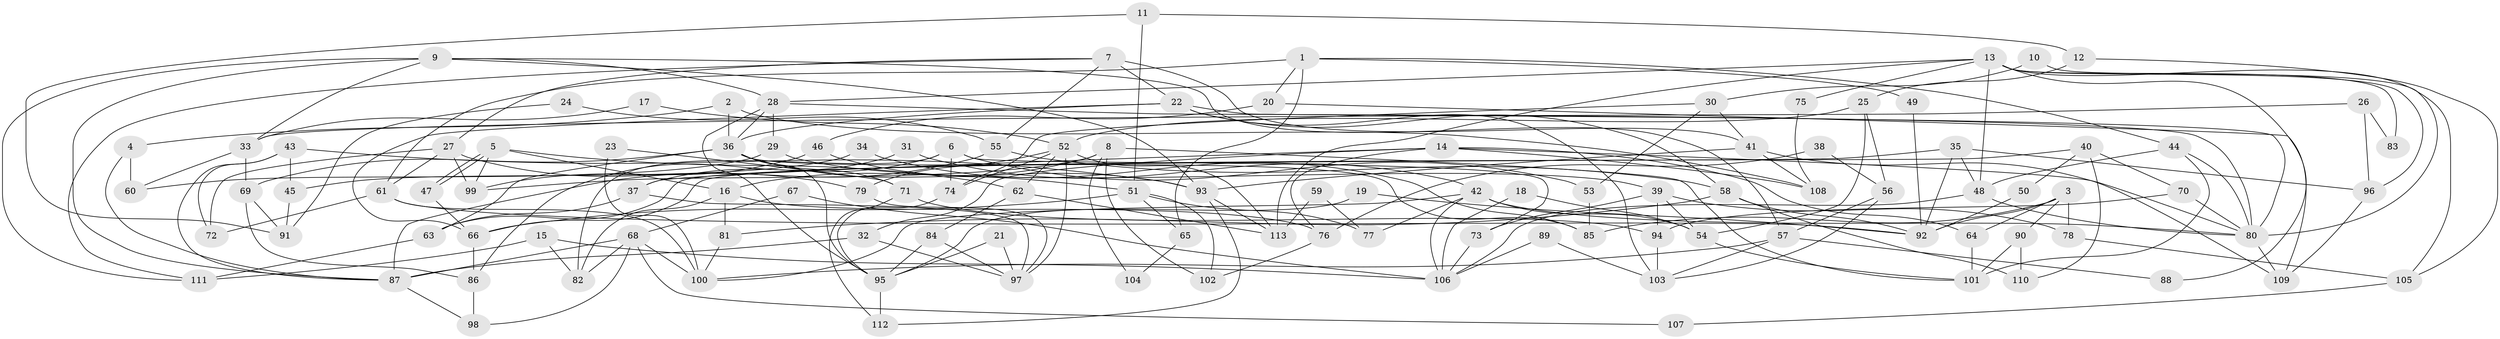 // coarse degree distribution, {5: 0.2, 4: 0.16, 7: 0.10666666666666667, 10: 0.02666666666666667, 2: 0.16, 12: 0.013333333333333334, 13: 0.02666666666666667, 3: 0.2, 6: 0.04, 9: 0.04, 11: 0.013333333333333334, 8: 0.013333333333333334}
// Generated by graph-tools (version 1.1) at 2025/42/03/06/25 10:42:00]
// undirected, 113 vertices, 226 edges
graph export_dot {
graph [start="1"]
  node [color=gray90,style=filled];
  1;
  2;
  3;
  4;
  5;
  6;
  7;
  8;
  9;
  10;
  11;
  12;
  13;
  14;
  15;
  16;
  17;
  18;
  19;
  20;
  21;
  22;
  23;
  24;
  25;
  26;
  27;
  28;
  29;
  30;
  31;
  32;
  33;
  34;
  35;
  36;
  37;
  38;
  39;
  40;
  41;
  42;
  43;
  44;
  45;
  46;
  47;
  48;
  49;
  50;
  51;
  52;
  53;
  54;
  55;
  56;
  57;
  58;
  59;
  60;
  61;
  62;
  63;
  64;
  65;
  66;
  67;
  68;
  69;
  70;
  71;
  72;
  73;
  74;
  75;
  76;
  77;
  78;
  79;
  80;
  81;
  82;
  83;
  84;
  85;
  86;
  87;
  88;
  89;
  90;
  91;
  92;
  93;
  94;
  95;
  96;
  97;
  98;
  99;
  100;
  101;
  102;
  103;
  104;
  105;
  106;
  107;
  108;
  109;
  110;
  111;
  112;
  113;
  1 -- 61;
  1 -- 44;
  1 -- 20;
  1 -- 49;
  1 -- 65;
  2 -- 4;
  2 -- 36;
  2 -- 108;
  3 -- 92;
  3 -- 64;
  3 -- 78;
  3 -- 85;
  3 -- 90;
  4 -- 87;
  4 -- 60;
  5 -- 47;
  5 -- 47;
  5 -- 62;
  5 -- 16;
  5 -- 99;
  6 -- 74;
  6 -- 82;
  6 -- 37;
  6 -- 53;
  6 -- 73;
  7 -- 22;
  7 -- 111;
  7 -- 27;
  7 -- 41;
  7 -- 55;
  8 -- 16;
  8 -- 99;
  8 -- 101;
  8 -- 102;
  8 -- 104;
  9 -- 87;
  9 -- 28;
  9 -- 33;
  9 -- 57;
  9 -- 93;
  9 -- 111;
  10 -- 80;
  10 -- 30;
  11 -- 12;
  11 -- 51;
  11 -- 91;
  12 -- 105;
  12 -- 25;
  13 -- 113;
  13 -- 96;
  13 -- 28;
  13 -- 48;
  13 -- 75;
  13 -- 83;
  13 -- 88;
  13 -- 105;
  14 -- 80;
  14 -- 108;
  14 -- 32;
  14 -- 37;
  14 -- 64;
  14 -- 76;
  15 -- 106;
  15 -- 111;
  15 -- 82;
  16 -- 82;
  16 -- 76;
  16 -- 81;
  17 -- 33;
  17 -- 52;
  18 -- 106;
  18 -- 54;
  19 -- 92;
  19 -- 95;
  20 -- 109;
  20 -- 46;
  21 -- 95;
  21 -- 97;
  22 -- 103;
  22 -- 80;
  22 -- 36;
  22 -- 58;
  22 -- 66;
  23 -- 71;
  23 -- 100;
  24 -- 91;
  24 -- 55;
  25 -- 52;
  25 -- 54;
  25 -- 56;
  26 -- 96;
  26 -- 33;
  26 -- 83;
  27 -- 79;
  27 -- 61;
  27 -- 72;
  27 -- 99;
  28 -- 36;
  28 -- 29;
  28 -- 80;
  28 -- 95;
  29 -- 39;
  29 -- 60;
  30 -- 41;
  30 -- 53;
  30 -- 74;
  31 -- 42;
  31 -- 86;
  32 -- 87;
  32 -- 97;
  33 -- 69;
  33 -- 60;
  34 -- 85;
  34 -- 45;
  35 -- 48;
  35 -- 63;
  35 -- 92;
  35 -- 96;
  36 -- 95;
  36 -- 51;
  36 -- 63;
  36 -- 69;
  36 -- 71;
  36 -- 85;
  37 -- 63;
  37 -- 97;
  38 -- 76;
  38 -- 56;
  39 -- 94;
  39 -- 73;
  39 -- 54;
  39 -- 78;
  40 -- 110;
  40 -- 66;
  40 -- 50;
  40 -- 70;
  41 -- 93;
  41 -- 108;
  41 -- 109;
  42 -- 80;
  42 -- 54;
  42 -- 77;
  42 -- 100;
  42 -- 106;
  43 -- 72;
  43 -- 93;
  43 -- 45;
  43 -- 87;
  44 -- 80;
  44 -- 48;
  44 -- 101;
  45 -- 91;
  46 -- 99;
  46 -- 93;
  47 -- 66;
  48 -- 80;
  48 -- 106;
  49 -- 92;
  50 -- 92;
  51 -- 102;
  51 -- 65;
  51 -- 66;
  51 -- 77;
  52 -- 97;
  52 -- 113;
  52 -- 62;
  52 -- 74;
  52 -- 79;
  53 -- 85;
  54 -- 101;
  55 -- 58;
  55 -- 87;
  56 -- 57;
  56 -- 103;
  57 -- 100;
  57 -- 88;
  57 -- 103;
  58 -- 92;
  58 -- 81;
  58 -- 110;
  59 -- 113;
  59 -- 77;
  61 -- 100;
  61 -- 72;
  61 -- 92;
  62 -- 84;
  62 -- 113;
  63 -- 111;
  64 -- 101;
  65 -- 104;
  66 -- 86;
  67 -- 68;
  67 -- 106;
  68 -- 100;
  68 -- 87;
  68 -- 82;
  68 -- 98;
  68 -- 107;
  69 -- 86;
  69 -- 91;
  70 -- 94;
  70 -- 80;
  71 -- 112;
  71 -- 94;
  73 -- 106;
  74 -- 95;
  75 -- 108;
  76 -- 102;
  78 -- 105;
  79 -- 97;
  80 -- 109;
  81 -- 100;
  84 -- 97;
  84 -- 95;
  86 -- 98;
  87 -- 98;
  89 -- 103;
  89 -- 106;
  90 -- 101;
  90 -- 110;
  93 -- 112;
  93 -- 113;
  94 -- 103;
  95 -- 112;
  96 -- 109;
  105 -- 107;
}
